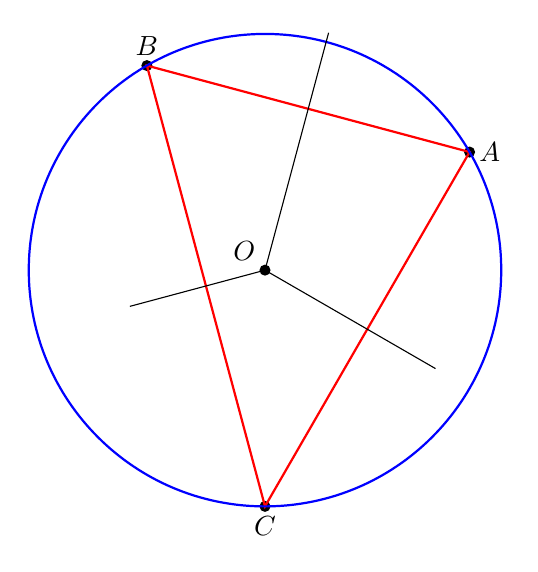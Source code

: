 \begin{tikzpicture}

\tikzstyle{line} = [draw,  thick]
\tikzstyle{point} = [black]

\def\R{3}

\coordinate (O) at (0,0);
\coordinate (A) at (30:\R);
\coordinate (B) at (120:\R);
\coordinate (C) at (-90:\R);

\foreach \point/\position in {O/above left,A/right,B/above,C/below}{
  \fill[point] (\point) circle (2pt) node[\position]{$\point$};
}

\draw[line,red] (A)--(B)--(C)--cycle;
\draw[line,blue] (O) circle (\R);

\draw (O)--($(A)!0.5!(B)$) -- ([turn]0:1cm);
\draw (O)--($(A)!0.5!(C)$) -- ([turn]0:1cm);
\draw (O)--($(B)!0.5!(C)$) -- ([turn]0:1cm);


\end{tikzpicture}